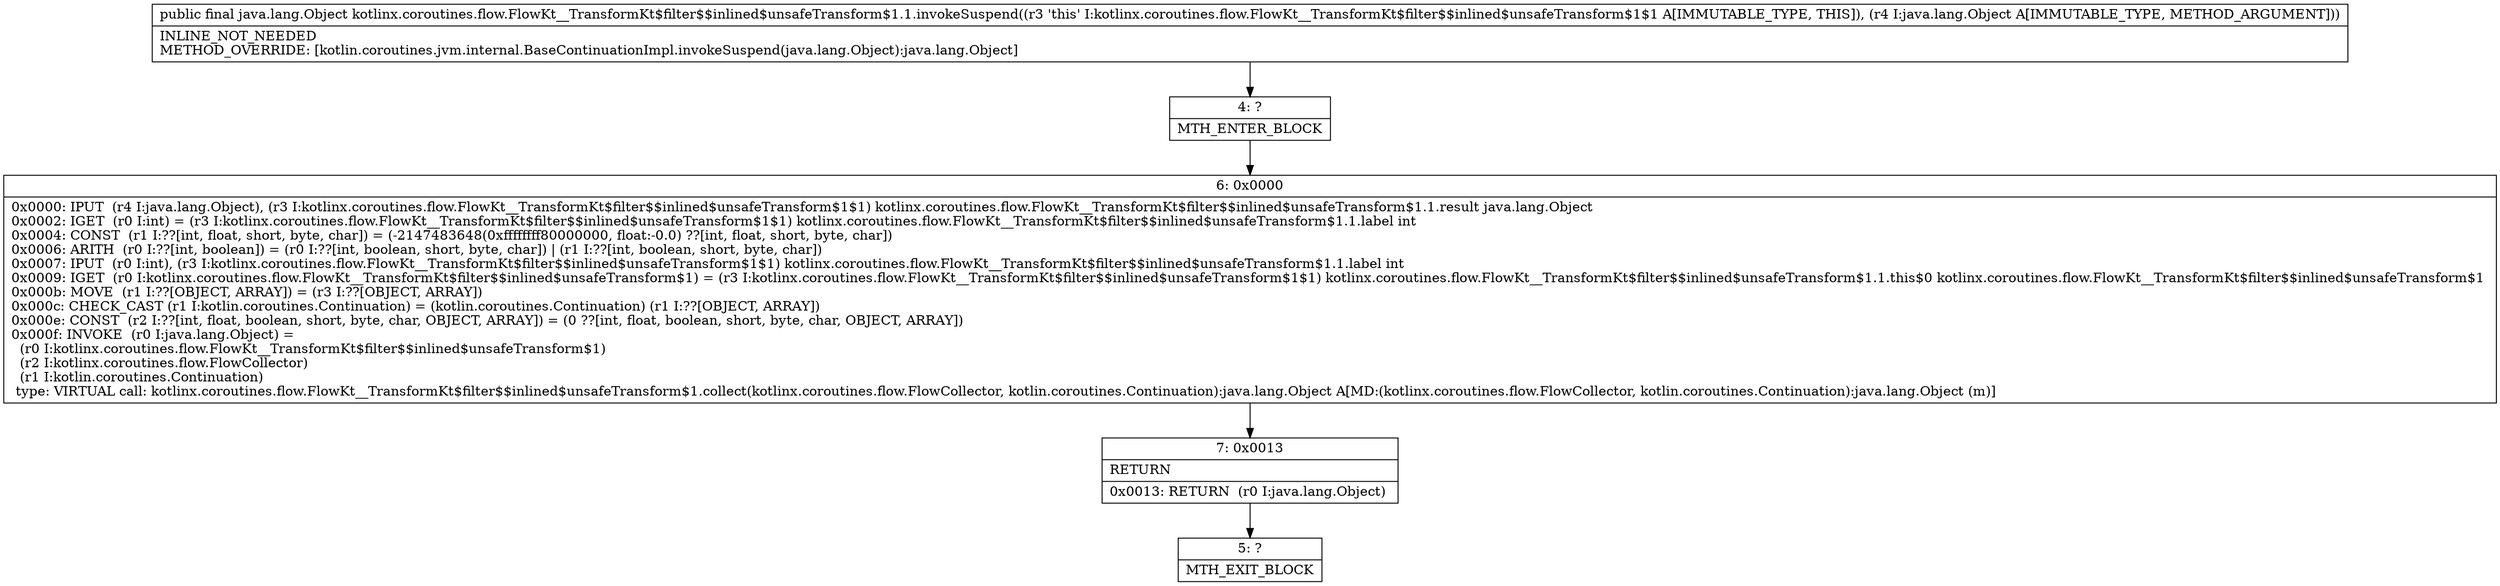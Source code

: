 digraph "CFG forkotlinx.coroutines.flow.FlowKt__TransformKt$filter$$inlined$unsafeTransform$1.1.invokeSuspend(Ljava\/lang\/Object;)Ljava\/lang\/Object;" {
Node_4 [shape=record,label="{4\:\ ?|MTH_ENTER_BLOCK\l}"];
Node_6 [shape=record,label="{6\:\ 0x0000|0x0000: IPUT  (r4 I:java.lang.Object), (r3 I:kotlinx.coroutines.flow.FlowKt__TransformKt$filter$$inlined$unsafeTransform$1$1) kotlinx.coroutines.flow.FlowKt__TransformKt$filter$$inlined$unsafeTransform$1.1.result java.lang.Object \l0x0002: IGET  (r0 I:int) = (r3 I:kotlinx.coroutines.flow.FlowKt__TransformKt$filter$$inlined$unsafeTransform$1$1) kotlinx.coroutines.flow.FlowKt__TransformKt$filter$$inlined$unsafeTransform$1.1.label int \l0x0004: CONST  (r1 I:??[int, float, short, byte, char]) = (\-2147483648(0xffffffff80000000, float:\-0.0) ??[int, float, short, byte, char]) \l0x0006: ARITH  (r0 I:??[int, boolean]) = (r0 I:??[int, boolean, short, byte, char]) \| (r1 I:??[int, boolean, short, byte, char]) \l0x0007: IPUT  (r0 I:int), (r3 I:kotlinx.coroutines.flow.FlowKt__TransformKt$filter$$inlined$unsafeTransform$1$1) kotlinx.coroutines.flow.FlowKt__TransformKt$filter$$inlined$unsafeTransform$1.1.label int \l0x0009: IGET  (r0 I:kotlinx.coroutines.flow.FlowKt__TransformKt$filter$$inlined$unsafeTransform$1) = (r3 I:kotlinx.coroutines.flow.FlowKt__TransformKt$filter$$inlined$unsafeTransform$1$1) kotlinx.coroutines.flow.FlowKt__TransformKt$filter$$inlined$unsafeTransform$1.1.this$0 kotlinx.coroutines.flow.FlowKt__TransformKt$filter$$inlined$unsafeTransform$1 \l0x000b: MOVE  (r1 I:??[OBJECT, ARRAY]) = (r3 I:??[OBJECT, ARRAY]) \l0x000c: CHECK_CAST (r1 I:kotlin.coroutines.Continuation) = (kotlin.coroutines.Continuation) (r1 I:??[OBJECT, ARRAY]) \l0x000e: CONST  (r2 I:??[int, float, boolean, short, byte, char, OBJECT, ARRAY]) = (0 ??[int, float, boolean, short, byte, char, OBJECT, ARRAY]) \l0x000f: INVOKE  (r0 I:java.lang.Object) = \l  (r0 I:kotlinx.coroutines.flow.FlowKt__TransformKt$filter$$inlined$unsafeTransform$1)\l  (r2 I:kotlinx.coroutines.flow.FlowCollector)\l  (r1 I:kotlin.coroutines.Continuation)\l type: VIRTUAL call: kotlinx.coroutines.flow.FlowKt__TransformKt$filter$$inlined$unsafeTransform$1.collect(kotlinx.coroutines.flow.FlowCollector, kotlin.coroutines.Continuation):java.lang.Object A[MD:(kotlinx.coroutines.flow.FlowCollector, kotlin.coroutines.Continuation):java.lang.Object (m)]\l}"];
Node_7 [shape=record,label="{7\:\ 0x0013|RETURN\l|0x0013: RETURN  (r0 I:java.lang.Object) \l}"];
Node_5 [shape=record,label="{5\:\ ?|MTH_EXIT_BLOCK\l}"];
MethodNode[shape=record,label="{public final java.lang.Object kotlinx.coroutines.flow.FlowKt__TransformKt$filter$$inlined$unsafeTransform$1.1.invokeSuspend((r3 'this' I:kotlinx.coroutines.flow.FlowKt__TransformKt$filter$$inlined$unsafeTransform$1$1 A[IMMUTABLE_TYPE, THIS]), (r4 I:java.lang.Object A[IMMUTABLE_TYPE, METHOD_ARGUMENT]))  | INLINE_NOT_NEEDED\lMETHOD_OVERRIDE: [kotlin.coroutines.jvm.internal.BaseContinuationImpl.invokeSuspend(java.lang.Object):java.lang.Object]\l}"];
MethodNode -> Node_4;Node_4 -> Node_6;
Node_6 -> Node_7;
Node_7 -> Node_5;
}

